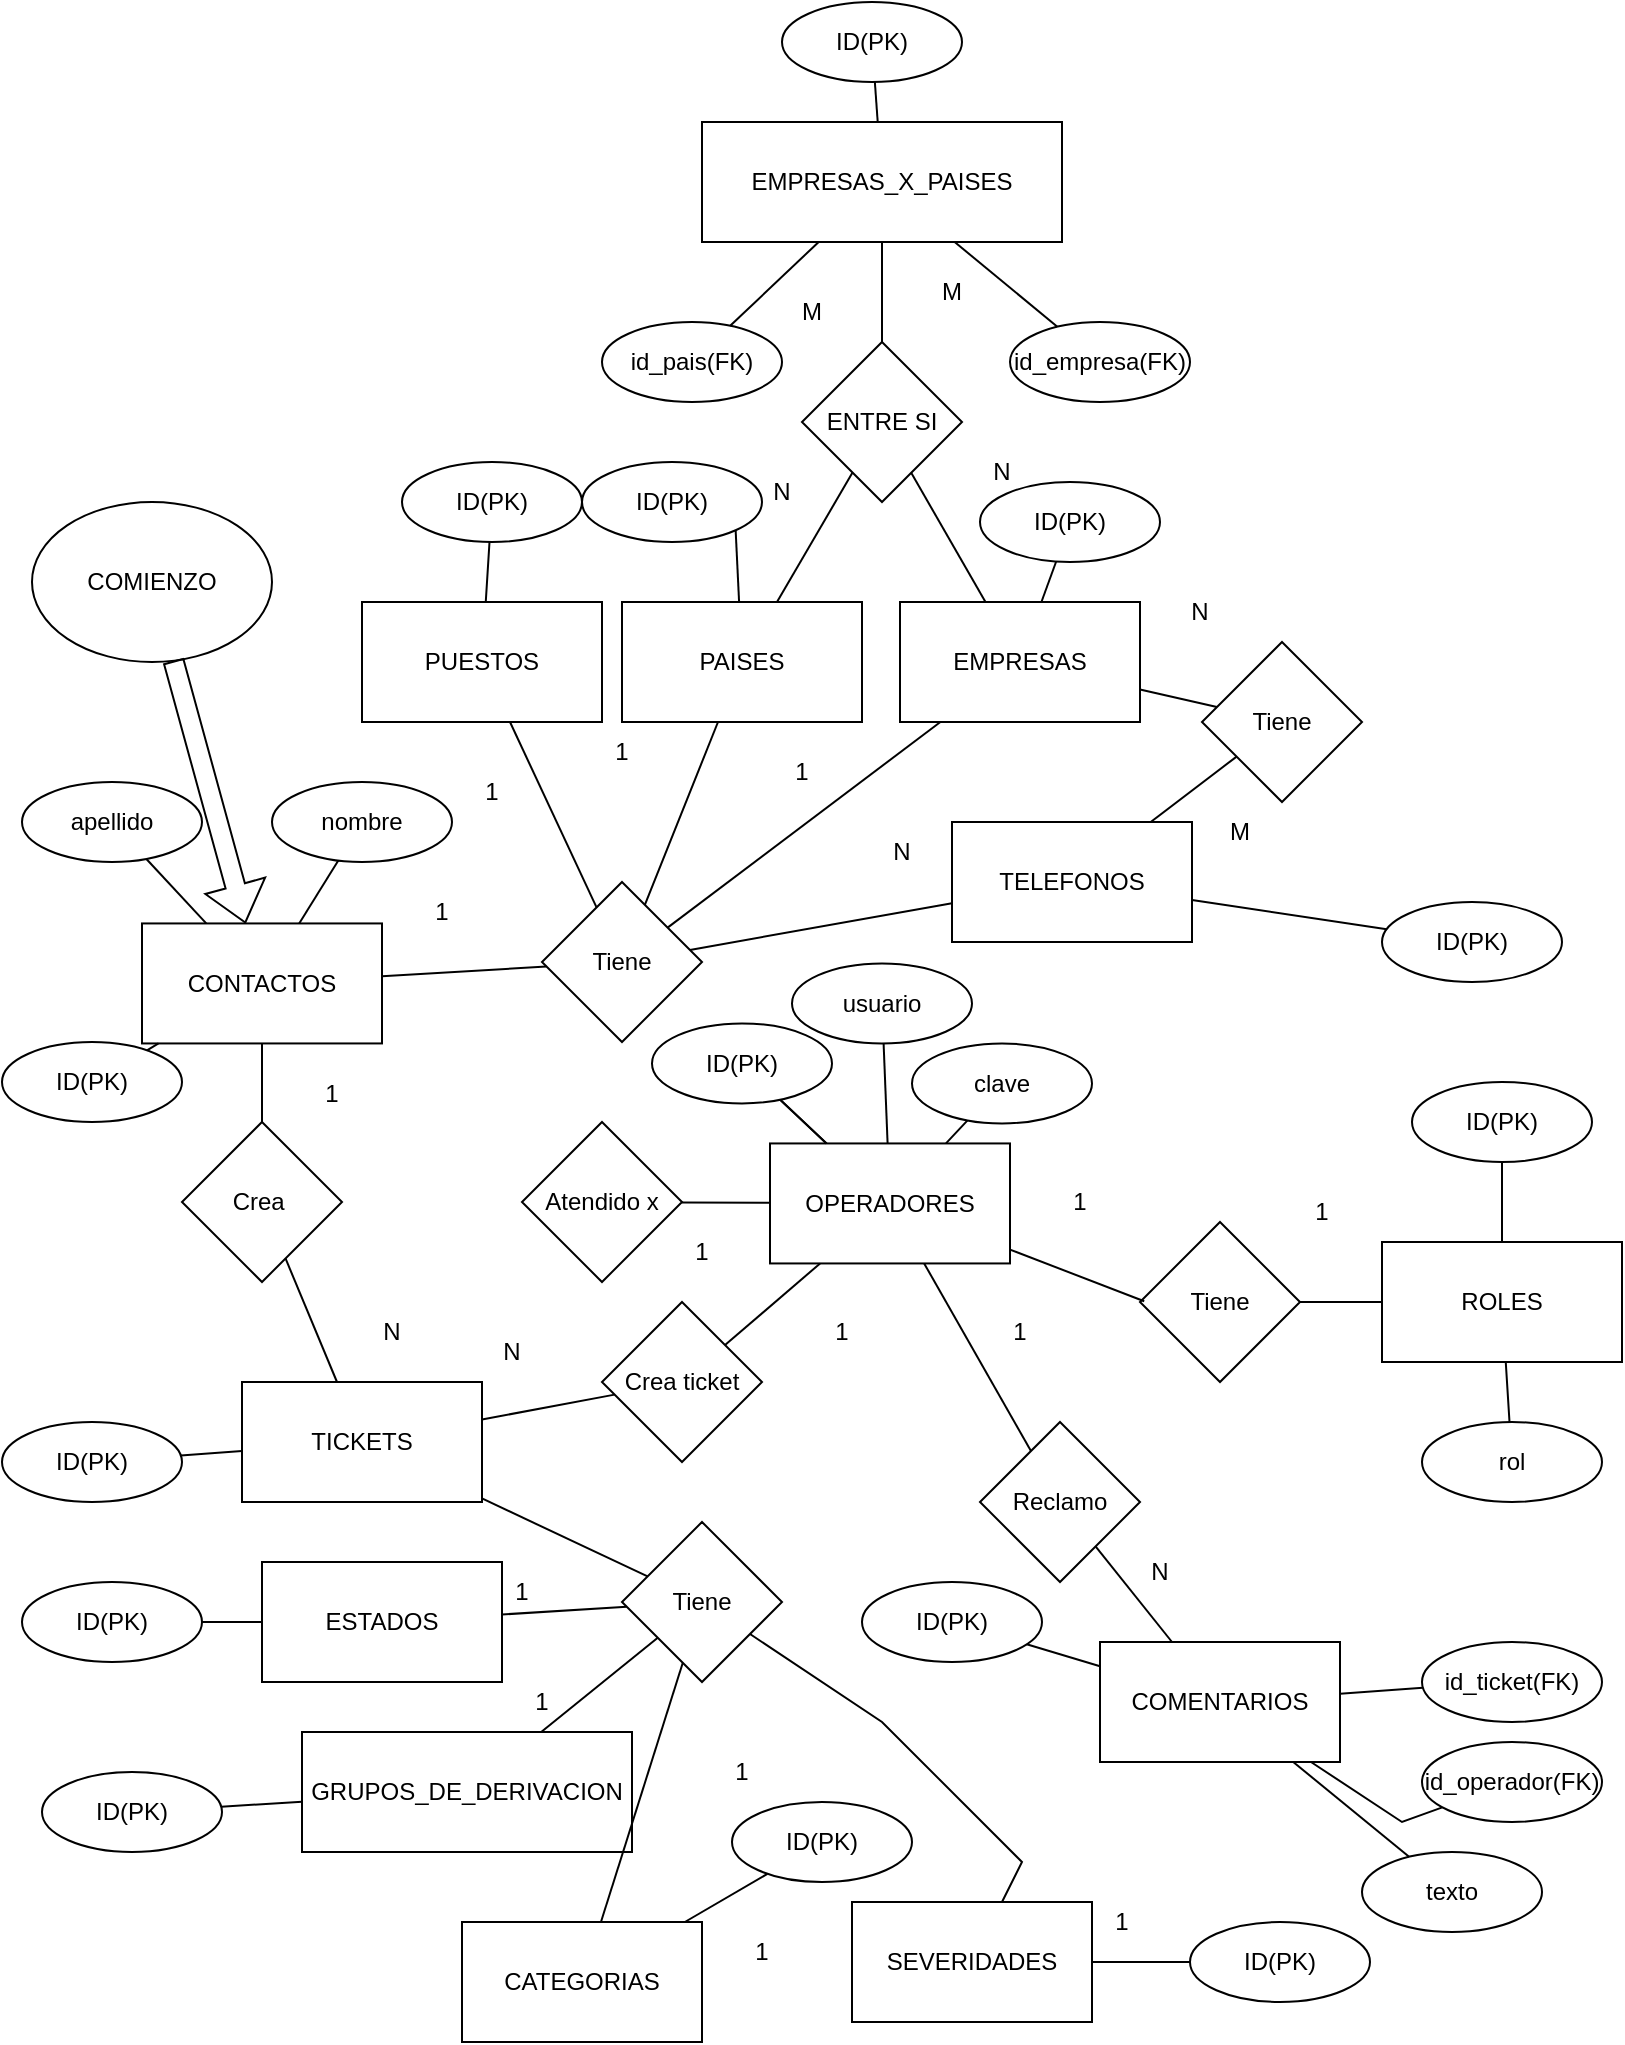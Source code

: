<mxfile version="21.5.0" type="device">
  <diagram id="R2lEEEUBdFMjLlhIrx00" name="Page-1">
    <mxGraphModel dx="1760" dy="2164" grid="0" gridSize="10" guides="1" tooltips="1" connect="1" arrows="1" fold="1" page="1" pageScale="1" pageWidth="850" pageHeight="1100" math="0" shadow="0" extFonts="Permanent Marker^https://fonts.googleapis.com/css?family=Permanent+Marker">
      <root>
        <mxCell id="0" />
        <mxCell id="1" parent="0" />
        <mxCell id="QAZlezyn9eUbqW7vPzdE-1" value="CONTACTOS" style="rounded=0;whiteSpace=wrap;html=1;" parent="1" vertex="1">
          <mxGeometry x="90" y="-619.28" width="120" height="60" as="geometry" />
        </mxCell>
        <mxCell id="QAZlezyn9eUbqW7vPzdE-2" value="ID(PK)" style="ellipse;whiteSpace=wrap;html=1;" parent="1" vertex="1">
          <mxGeometry x="20" y="-560" width="90" height="40" as="geometry" />
        </mxCell>
        <mxCell id="QAZlezyn9eUbqW7vPzdE-6" value="nombre" style="ellipse;whiteSpace=wrap;html=1;" parent="1" vertex="1">
          <mxGeometry x="155" y="-690" width="90" height="40" as="geometry" />
        </mxCell>
        <mxCell id="QAZlezyn9eUbqW7vPzdE-9" value="apellido" style="ellipse;whiteSpace=wrap;html=1;" parent="1" vertex="1">
          <mxGeometry x="30" y="-690" width="90" height="40" as="geometry" />
        </mxCell>
        <mxCell id="QAZlezyn9eUbqW7vPzdE-12" value="" style="endArrow=none;html=1;rounded=0;" parent="1" source="QAZlezyn9eUbqW7vPzdE-9" target="QAZlezyn9eUbqW7vPzdE-1" edge="1">
          <mxGeometry width="50" height="50" relative="1" as="geometry">
            <mxPoint x="370" y="-520" as="sourcePoint" />
            <mxPoint x="420" y="-570" as="targetPoint" />
          </mxGeometry>
        </mxCell>
        <mxCell id="QAZlezyn9eUbqW7vPzdE-13" value="" style="endArrow=none;html=1;rounded=0;" parent="1" source="QAZlezyn9eUbqW7vPzdE-6" target="QAZlezyn9eUbqW7vPzdE-1" edge="1">
          <mxGeometry width="50" height="50" relative="1" as="geometry">
            <mxPoint x="185" y="-640" as="sourcePoint" />
            <mxPoint x="175" y="-620" as="targetPoint" />
          </mxGeometry>
        </mxCell>
        <mxCell id="QAZlezyn9eUbqW7vPzdE-14" value="" style="endArrow=none;html=1;rounded=0;" parent="1" source="QAZlezyn9eUbqW7vPzdE-2" target="QAZlezyn9eUbqW7vPzdE-1" edge="1">
          <mxGeometry width="50" height="50" relative="1" as="geometry">
            <mxPoint x="195" y="-630" as="sourcePoint" />
            <mxPoint x="185" y="-610" as="targetPoint" />
          </mxGeometry>
        </mxCell>
        <mxCell id="QAZlezyn9eUbqW7vPzdE-19" value="Crea&amp;nbsp;" style="rhombus;whiteSpace=wrap;html=1;" parent="1" vertex="1">
          <mxGeometry x="110" y="-520" width="80" height="80" as="geometry" />
        </mxCell>
        <mxCell id="QAZlezyn9eUbqW7vPzdE-20" value="" style="endArrow=none;html=1;rounded=0;" parent="1" source="QAZlezyn9eUbqW7vPzdE-19" target="QAZlezyn9eUbqW7vPzdE-1" edge="1">
          <mxGeometry width="50" height="50" relative="1" as="geometry">
            <mxPoint x="370" y="-520" as="sourcePoint" />
            <mxPoint x="420" y="-570" as="targetPoint" />
          </mxGeometry>
        </mxCell>
        <mxCell id="QAZlezyn9eUbqW7vPzdE-36" value="Atendido x" style="rhombus;whiteSpace=wrap;html=1;" parent="1" vertex="1">
          <mxGeometry x="280" y="-520" width="80" height="80" as="geometry" />
        </mxCell>
        <mxCell id="QAZlezyn9eUbqW7vPzdE-37" value="OPERADORES" style="rounded=0;whiteSpace=wrap;html=1;" parent="1" vertex="1">
          <mxGeometry x="404" y="-509.28" width="120" height="60" as="geometry" />
        </mxCell>
        <mxCell id="QAZlezyn9eUbqW7vPzdE-39" value="" style="endArrow=none;html=1;rounded=0;" parent="1" source="QAZlezyn9eUbqW7vPzdE-37" target="QAZlezyn9eUbqW7vPzdE-36" edge="1">
          <mxGeometry width="50" height="50" relative="1" as="geometry">
            <mxPoint x="535" y="-539.28" as="sourcePoint" />
            <mxPoint x="355.723" y="-580.003" as="targetPoint" />
          </mxGeometry>
        </mxCell>
        <mxCell id="QAZlezyn9eUbqW7vPzdE-40" value="ID(PK)" style="ellipse;whiteSpace=wrap;html=1;" parent="1" vertex="1">
          <mxGeometry x="345" y="-569.28" width="90" height="40" as="geometry" />
        </mxCell>
        <mxCell id="QAZlezyn9eUbqW7vPzdE-41" value="usuario" style="ellipse;whiteSpace=wrap;html=1;" parent="1" vertex="1">
          <mxGeometry x="415" y="-599.28" width="90" height="40" as="geometry" />
        </mxCell>
        <mxCell id="QAZlezyn9eUbqW7vPzdE-42" value="clave" style="ellipse;whiteSpace=wrap;html=1;" parent="1" vertex="1">
          <mxGeometry x="475" y="-559.28" width="90" height="40" as="geometry" />
        </mxCell>
        <mxCell id="QAZlezyn9eUbqW7vPzdE-44" value="" style="endArrow=none;html=1;rounded=0;" parent="1" source="QAZlezyn9eUbqW7vPzdE-37" target="QAZlezyn9eUbqW7vPzdE-41" edge="1">
          <mxGeometry width="50" height="50" relative="1" as="geometry">
            <mxPoint x="365" y="-529.28" as="sourcePoint" />
            <mxPoint x="459.857" y="-559.284" as="targetPoint" />
          </mxGeometry>
        </mxCell>
        <mxCell id="QAZlezyn9eUbqW7vPzdE-46" value="" style="endArrow=none;html=1;rounded=0;" parent="1" source="QAZlezyn9eUbqW7vPzdE-37" target="QAZlezyn9eUbqW7vPzdE-40" edge="1">
          <mxGeometry width="50" height="50" relative="1" as="geometry">
            <mxPoint x="365" y="-529.28" as="sourcePoint" />
            <mxPoint x="415" y="-579.28" as="targetPoint" />
          </mxGeometry>
        </mxCell>
        <mxCell id="QAZlezyn9eUbqW7vPzdE-47" value="" style="endArrow=none;html=1;rounded=0;" parent="1" source="QAZlezyn9eUbqW7vPzdE-37" target="QAZlezyn9eUbqW7vPzdE-42" edge="1">
          <mxGeometry width="50" height="50" relative="1" as="geometry">
            <mxPoint x="365" y="-529.28" as="sourcePoint" />
            <mxPoint x="415" y="-579.28" as="targetPoint" />
          </mxGeometry>
        </mxCell>
        <mxCell id="QAZlezyn9eUbqW7vPzdE-49" value="Crea ticket" style="rhombus;whiteSpace=wrap;html=1;" parent="1" vertex="1">
          <mxGeometry x="320" y="-430" width="80" height="80" as="geometry" />
        </mxCell>
        <mxCell id="QAZlezyn9eUbqW7vPzdE-50" value="Reclamo" style="rhombus;whiteSpace=wrap;html=1;" parent="1" vertex="1">
          <mxGeometry x="509" y="-370" width="80" height="80" as="geometry" />
        </mxCell>
        <mxCell id="QAZlezyn9eUbqW7vPzdE-51" value="" style="endArrow=none;html=1;rounded=0;" parent="1" source="QAZlezyn9eUbqW7vPzdE-49" target="QAZlezyn9eUbqW7vPzdE-37" edge="1">
          <mxGeometry width="50" height="50" relative="1" as="geometry">
            <mxPoint x="350" y="-310" as="sourcePoint" />
            <mxPoint x="400" y="-360" as="targetPoint" />
          </mxGeometry>
        </mxCell>
        <mxCell id="QAZlezyn9eUbqW7vPzdE-52" value="" style="endArrow=none;html=1;rounded=0;" parent="1" source="QAZlezyn9eUbqW7vPzdE-37" target="QAZlezyn9eUbqW7vPzdE-50" edge="1">
          <mxGeometry width="50" height="50" relative="1" as="geometry">
            <mxPoint x="350" y="-310" as="sourcePoint" />
            <mxPoint x="620" y="-230" as="targetPoint" />
          </mxGeometry>
        </mxCell>
        <mxCell id="QAZlezyn9eUbqW7vPzdE-53" value="TICKETS" style="rounded=0;whiteSpace=wrap;html=1;" parent="1" vertex="1">
          <mxGeometry x="140" y="-390" width="120" height="60" as="geometry" />
        </mxCell>
        <mxCell id="QAZlezyn9eUbqW7vPzdE-54" value="" style="endArrow=none;html=1;rounded=0;" parent="1" source="QAZlezyn9eUbqW7vPzdE-49" target="QAZlezyn9eUbqW7vPzdE-53" edge="1">
          <mxGeometry width="50" height="50" relative="1" as="geometry">
            <mxPoint x="350" y="-210" as="sourcePoint" />
            <mxPoint x="400" y="-260" as="targetPoint" />
          </mxGeometry>
        </mxCell>
        <mxCell id="QAZlezyn9eUbqW7vPzdE-57" value="ID(PK)" style="ellipse;whiteSpace=wrap;html=1;" parent="1" vertex="1">
          <mxGeometry x="20" y="-370" width="90" height="40" as="geometry" />
        </mxCell>
        <mxCell id="QAZlezyn9eUbqW7vPzdE-63" value="" style="endArrow=none;html=1;rounded=0;" parent="1" source="QAZlezyn9eUbqW7vPzdE-57" target="QAZlezyn9eUbqW7vPzdE-53" edge="1">
          <mxGeometry width="50" height="50" relative="1" as="geometry">
            <mxPoint x="350" y="-110" as="sourcePoint" />
            <mxPoint x="400" y="-160" as="targetPoint" />
          </mxGeometry>
        </mxCell>
        <mxCell id="QAZlezyn9eUbqW7vPzdE-68" value="COMENTARIOS" style="rounded=0;whiteSpace=wrap;html=1;" parent="1" vertex="1">
          <mxGeometry x="569" y="-260" width="120" height="60" as="geometry" />
        </mxCell>
        <mxCell id="QAZlezyn9eUbqW7vPzdE-69" value="id_operador(FK)" style="ellipse;whiteSpace=wrap;html=1;" parent="1" vertex="1">
          <mxGeometry x="730" y="-210" width="90" height="40" as="geometry" />
        </mxCell>
        <mxCell id="QAZlezyn9eUbqW7vPzdE-70" value="ID(PK)" style="ellipse;whiteSpace=wrap;html=1;" parent="1" vertex="1">
          <mxGeometry x="450" y="-290" width="90" height="40" as="geometry" />
        </mxCell>
        <mxCell id="QAZlezyn9eUbqW7vPzdE-72" value="id_ticket(FK)" style="ellipse;whiteSpace=wrap;html=1;" parent="1" vertex="1">
          <mxGeometry x="730" y="-260" width="90" height="40" as="geometry" />
        </mxCell>
        <mxCell id="QAZlezyn9eUbqW7vPzdE-74" value="" style="endArrow=none;html=1;rounded=0;" parent="1" source="QAZlezyn9eUbqW7vPzdE-68" target="QAZlezyn9eUbqW7vPzdE-50" edge="1">
          <mxGeometry width="50" height="50" relative="1" as="geometry">
            <mxPoint x="350" y="-110" as="sourcePoint" />
            <mxPoint x="400" y="-160" as="targetPoint" />
          </mxGeometry>
        </mxCell>
        <mxCell id="QAZlezyn9eUbqW7vPzdE-75" value="" style="endArrow=none;html=1;rounded=0;" parent="1" source="QAZlezyn9eUbqW7vPzdE-68" target="QAZlezyn9eUbqW7vPzdE-70" edge="1">
          <mxGeometry width="50" height="50" relative="1" as="geometry">
            <mxPoint x="361" y="-210" as="sourcePoint" />
            <mxPoint x="401" y="-270" as="targetPoint" />
          </mxGeometry>
        </mxCell>
        <mxCell id="QAZlezyn9eUbqW7vPzdE-78" value="" style="endArrow=none;html=1;rounded=0;" parent="1" source="QAZlezyn9eUbqW7vPzdE-68" target="QAZlezyn9eUbqW7vPzdE-69" edge="1">
          <mxGeometry width="50" height="50" relative="1" as="geometry">
            <mxPoint x="726.67" y="-164.163" as="sourcePoint" />
            <mxPoint x="507.67" y="-270" as="targetPoint" />
            <Array as="points">
              <mxPoint x="720" y="-170" />
            </Array>
          </mxGeometry>
        </mxCell>
        <mxCell id="QAZlezyn9eUbqW7vPzdE-79" value="PAISES" style="rounded=0;whiteSpace=wrap;html=1;" parent="1" vertex="1">
          <mxGeometry x="330" y="-780" width="120" height="60" as="geometry" />
        </mxCell>
        <mxCell id="QAZlezyn9eUbqW7vPzdE-80" value="EMPRESAS" style="rounded=0;whiteSpace=wrap;html=1;" parent="1" vertex="1">
          <mxGeometry x="469" y="-780" width="120" height="60" as="geometry" />
        </mxCell>
        <mxCell id="QAZlezyn9eUbqW7vPzdE-81" value="ROLES" style="rounded=0;whiteSpace=wrap;html=1;" parent="1" vertex="1">
          <mxGeometry x="710" y="-460" width="120" height="60" as="geometry" />
        </mxCell>
        <mxCell id="QAZlezyn9eUbqW7vPzdE-86" value="" style="endArrow=none;html=1;rounded=0;" parent="1" source="QAZlezyn9eUbqW7vPzdE-88" target="QAZlezyn9eUbqW7vPzdE-80" edge="1">
          <mxGeometry width="50" height="50" relative="1" as="geometry">
            <mxPoint x="320" y="-360" as="sourcePoint" />
            <mxPoint x="370" y="-410" as="targetPoint" />
          </mxGeometry>
        </mxCell>
        <mxCell id="QAZlezyn9eUbqW7vPzdE-87" value="ID(PK)" style="ellipse;whiteSpace=wrap;html=1;" parent="1" vertex="1">
          <mxGeometry x="310" y="-850" width="90" height="40" as="geometry" />
        </mxCell>
        <mxCell id="QAZlezyn9eUbqW7vPzdE-88" value="ID(PK)" style="ellipse;whiteSpace=wrap;html=1;" parent="1" vertex="1">
          <mxGeometry x="509" y="-840" width="90" height="40" as="geometry" />
        </mxCell>
        <mxCell id="QAZlezyn9eUbqW7vPzdE-89" value="ID(PK)" style="ellipse;whiteSpace=wrap;html=1;" parent="1" vertex="1">
          <mxGeometry x="725" y="-540" width="90" height="40" as="geometry" />
        </mxCell>
        <mxCell id="QAZlezyn9eUbqW7vPzdE-90" value="" style="endArrow=none;html=1;rounded=0;" parent="1" source="QAZlezyn9eUbqW7vPzdE-81" target="QAZlezyn9eUbqW7vPzdE-89" edge="1">
          <mxGeometry width="50" height="50" relative="1" as="geometry">
            <mxPoint x="350" y="-360" as="sourcePoint" />
            <mxPoint x="400" y="-410" as="targetPoint" />
          </mxGeometry>
        </mxCell>
        <mxCell id="QAZlezyn9eUbqW7vPzdE-94" value="" style="endArrow=none;html=1;rounded=0;entryX=1;entryY=1;entryDx=0;entryDy=0;" parent="1" source="QAZlezyn9eUbqW7vPzdE-79" target="QAZlezyn9eUbqW7vPzdE-87" edge="1">
          <mxGeometry width="50" height="50" relative="1" as="geometry">
            <mxPoint x="320" y="-360" as="sourcePoint" />
            <mxPoint x="370" y="-410" as="targetPoint" />
          </mxGeometry>
        </mxCell>
        <mxCell id="QAZlezyn9eUbqW7vPzdE-100" value="ESTADOS" style="rounded=0;whiteSpace=wrap;html=1;" parent="1" vertex="1">
          <mxGeometry x="150" y="-300" width="120" height="60" as="geometry" />
        </mxCell>
        <mxCell id="QAZlezyn9eUbqW7vPzdE-102" value="GRUPOS_DE_DERIVACION" style="rounded=0;whiteSpace=wrap;html=1;" parent="1" vertex="1">
          <mxGeometry x="170" y="-215" width="165" height="60" as="geometry" />
        </mxCell>
        <mxCell id="QAZlezyn9eUbqW7vPzdE-104" value="CATEGORIAS" style="rounded=0;whiteSpace=wrap;html=1;" parent="1" vertex="1">
          <mxGeometry x="250" y="-120" width="120" height="60" as="geometry" />
        </mxCell>
        <mxCell id="QAZlezyn9eUbqW7vPzdE-105" value="SEVERIDADES" style="rounded=0;whiteSpace=wrap;html=1;" parent="1" vertex="1">
          <mxGeometry x="445" y="-130" width="120" height="60" as="geometry" />
        </mxCell>
        <mxCell id="QAZlezyn9eUbqW7vPzdE-107" value="ID(PK)" style="ellipse;whiteSpace=wrap;html=1;" parent="1" vertex="1">
          <mxGeometry x="614" y="-120" width="90" height="40" as="geometry" />
        </mxCell>
        <mxCell id="QAZlezyn9eUbqW7vPzdE-108" value="ID(PK)" style="ellipse;whiteSpace=wrap;html=1;" parent="1" vertex="1">
          <mxGeometry x="385" y="-180" width="90" height="40" as="geometry" />
        </mxCell>
        <mxCell id="QAZlezyn9eUbqW7vPzdE-110" value="ID(PK)" style="ellipse;whiteSpace=wrap;html=1;" parent="1" vertex="1">
          <mxGeometry x="30" y="-290" width="90" height="40" as="geometry" />
        </mxCell>
        <mxCell id="QAZlezyn9eUbqW7vPzdE-112" value="" style="endArrow=none;html=1;rounded=0;" parent="1" source="QAZlezyn9eUbqW7vPzdE-110" target="QAZlezyn9eUbqW7vPzdE-100" edge="1">
          <mxGeometry width="50" height="50" relative="1" as="geometry">
            <mxPoint x="610" y="-240" as="sourcePoint" />
            <mxPoint x="660" y="-290" as="targetPoint" />
          </mxGeometry>
        </mxCell>
        <mxCell id="QAZlezyn9eUbqW7vPzdE-114" value="" style="endArrow=none;html=1;rounded=0;" parent="1" source="QAZlezyn9eUbqW7vPzdE-104" target="QAZlezyn9eUbqW7vPzdE-108" edge="1">
          <mxGeometry width="50" height="50" relative="1" as="geometry">
            <mxPoint x="580" y="-200" as="sourcePoint" />
            <mxPoint x="630" y="-250" as="targetPoint" />
          </mxGeometry>
        </mxCell>
        <mxCell id="QAZlezyn9eUbqW7vPzdE-115" value="" style="endArrow=none;html=1;rounded=0;" parent="1" source="QAZlezyn9eUbqW7vPzdE-105" target="QAZlezyn9eUbqW7vPzdE-107" edge="1">
          <mxGeometry width="50" height="50" relative="1" as="geometry">
            <mxPoint x="580" y="-200" as="sourcePoint" />
            <mxPoint x="630" y="-250" as="targetPoint" />
          </mxGeometry>
        </mxCell>
        <mxCell id="QAZlezyn9eUbqW7vPzdE-116" value="ENTRE SI" style="rhombus;whiteSpace=wrap;html=1;" parent="1" vertex="1">
          <mxGeometry x="420" y="-910" width="80" height="80" as="geometry" />
        </mxCell>
        <mxCell id="QAZlezyn9eUbqW7vPzdE-117" value="" style="endArrow=none;html=1;rounded=0;" parent="1" source="QAZlezyn9eUbqW7vPzdE-116" target="QAZlezyn9eUbqW7vPzdE-80" edge="1">
          <mxGeometry width="50" height="50" relative="1" as="geometry">
            <mxPoint x="320" y="-360" as="sourcePoint" />
            <mxPoint x="370" y="-410" as="targetPoint" />
          </mxGeometry>
        </mxCell>
        <mxCell id="QAZlezyn9eUbqW7vPzdE-118" value="" style="endArrow=none;html=1;rounded=0;" parent="1" source="QAZlezyn9eUbqW7vPzdE-116" target="QAZlezyn9eUbqW7vPzdE-79" edge="1">
          <mxGeometry width="50" height="50" relative="1" as="geometry">
            <mxPoint x="320" y="-360" as="sourcePoint" />
            <mxPoint x="370" y="-410" as="targetPoint" />
          </mxGeometry>
        </mxCell>
        <mxCell id="QAZlezyn9eUbqW7vPzdE-119" value="EMPRESAS_X_PAISES" style="rounded=0;whiteSpace=wrap;html=1;" parent="1" vertex="1">
          <mxGeometry x="370" y="-1020" width="180" height="60" as="geometry" />
        </mxCell>
        <mxCell id="QAZlezyn9eUbqW7vPzdE-120" value="ID(PK)" style="ellipse;whiteSpace=wrap;html=1;" parent="1" vertex="1">
          <mxGeometry x="410" y="-1080" width="90" height="40" as="geometry" />
        </mxCell>
        <mxCell id="QAZlezyn9eUbqW7vPzdE-121" value="" style="endArrow=none;html=1;rounded=0;" parent="1" source="QAZlezyn9eUbqW7vPzdE-119" target="QAZlezyn9eUbqW7vPzdE-120" edge="1">
          <mxGeometry width="50" height="50" relative="1" as="geometry">
            <mxPoint x="500" y="-810" as="sourcePoint" />
            <mxPoint x="550" y="-860" as="targetPoint" />
          </mxGeometry>
        </mxCell>
        <mxCell id="QAZlezyn9eUbqW7vPzdE-122" value="id_empresa(FK)" style="ellipse;whiteSpace=wrap;html=1;" parent="1" vertex="1">
          <mxGeometry x="524" y="-920" width="90" height="40" as="geometry" />
        </mxCell>
        <mxCell id="QAZlezyn9eUbqW7vPzdE-123" value="id_pais(FK)" style="ellipse;whiteSpace=wrap;html=1;" parent="1" vertex="1">
          <mxGeometry x="320" y="-920" width="90" height="40" as="geometry" />
        </mxCell>
        <mxCell id="QAZlezyn9eUbqW7vPzdE-124" value="" style="endArrow=none;html=1;rounded=0;" parent="1" source="QAZlezyn9eUbqW7vPzdE-119" target="QAZlezyn9eUbqW7vPzdE-123" edge="1">
          <mxGeometry width="50" height="50" relative="1" as="geometry">
            <mxPoint x="500" y="-660" as="sourcePoint" />
            <mxPoint x="550" y="-710" as="targetPoint" />
          </mxGeometry>
        </mxCell>
        <mxCell id="QAZlezyn9eUbqW7vPzdE-125" value="" style="endArrow=none;html=1;rounded=0;" parent="1" source="QAZlezyn9eUbqW7vPzdE-119" target="QAZlezyn9eUbqW7vPzdE-122" edge="1">
          <mxGeometry width="50" height="50" relative="1" as="geometry">
            <mxPoint x="500" y="-660" as="sourcePoint" />
            <mxPoint x="550" y="-710" as="targetPoint" />
          </mxGeometry>
        </mxCell>
        <mxCell id="QAZlezyn9eUbqW7vPzdE-126" value="" style="endArrow=none;html=1;rounded=0;" parent="1" source="QAZlezyn9eUbqW7vPzdE-116" target="QAZlezyn9eUbqW7vPzdE-119" edge="1">
          <mxGeometry width="50" height="50" relative="1" as="geometry">
            <mxPoint x="320" y="-360" as="sourcePoint" />
            <mxPoint x="370" y="-410" as="targetPoint" />
          </mxGeometry>
        </mxCell>
        <mxCell id="QAZlezyn9eUbqW7vPzdE-127" value="Tiene" style="rhombus;whiteSpace=wrap;html=1;" parent="1" vertex="1">
          <mxGeometry x="589" y="-470" width="80" height="80" as="geometry" />
        </mxCell>
        <mxCell id="QAZlezyn9eUbqW7vPzdE-128" value="" style="endArrow=none;html=1;rounded=0;" parent="1" source="QAZlezyn9eUbqW7vPzdE-40" target="QAZlezyn9eUbqW7vPzdE-37" edge="1">
          <mxGeometry width="50" height="50" relative="1" as="geometry">
            <mxPoint x="355.723" y="-580.003" as="sourcePoint" />
            <mxPoint x="415" y="-529.28" as="targetPoint" />
          </mxGeometry>
        </mxCell>
        <mxCell id="QAZlezyn9eUbqW7vPzdE-130" value="" style="endArrow=none;html=1;rounded=0;" parent="1" target="QAZlezyn9eUbqW7vPzdE-37" edge="1">
          <mxGeometry width="50" height="50" relative="1" as="geometry">
            <mxPoint x="591.111" y="-430.391" as="sourcePoint" />
            <mxPoint x="415" y="-529.28" as="targetPoint" />
          </mxGeometry>
        </mxCell>
        <mxCell id="QAZlezyn9eUbqW7vPzdE-131" value="" style="endArrow=none;html=1;rounded=0;" parent="1" source="QAZlezyn9eUbqW7vPzdE-127" target="QAZlezyn9eUbqW7vPzdE-81" edge="1">
          <mxGeometry width="50" height="50" relative="1" as="geometry">
            <mxPoint x="350" y="-360" as="sourcePoint" />
            <mxPoint x="400" y="-410" as="targetPoint" />
          </mxGeometry>
        </mxCell>
        <mxCell id="QAZlezyn9eUbqW7vPzdE-132" value="Tiene" style="rhombus;whiteSpace=wrap;html=1;" parent="1" vertex="1">
          <mxGeometry x="330" y="-320" width="80" height="80" as="geometry" />
        </mxCell>
        <mxCell id="QAZlezyn9eUbqW7vPzdE-133" value="" style="endArrow=none;html=1;rounded=0;" parent="1" source="QAZlezyn9eUbqW7vPzdE-132" target="QAZlezyn9eUbqW7vPzdE-53" edge="1">
          <mxGeometry width="50" height="50" relative="1" as="geometry">
            <mxPoint x="340" y="-220" as="sourcePoint" />
            <mxPoint x="390" y="-270" as="targetPoint" />
          </mxGeometry>
        </mxCell>
        <mxCell id="QAZlezyn9eUbqW7vPzdE-134" value="" style="endArrow=none;html=1;rounded=0;" parent="1" source="QAZlezyn9eUbqW7vPzdE-132" target="QAZlezyn9eUbqW7vPzdE-100" edge="1">
          <mxGeometry width="50" height="50" relative="1" as="geometry">
            <mxPoint x="340" y="-220" as="sourcePoint" />
            <mxPoint x="390" y="-270" as="targetPoint" />
          </mxGeometry>
        </mxCell>
        <mxCell id="QAZlezyn9eUbqW7vPzdE-136" value="" style="endArrow=none;html=1;rounded=0;" parent="1" source="QAZlezyn9eUbqW7vPzdE-132" target="QAZlezyn9eUbqW7vPzdE-102" edge="1">
          <mxGeometry width="50" height="50" relative="1" as="geometry">
            <mxPoint x="340" y="-220" as="sourcePoint" />
            <mxPoint x="390" y="-270" as="targetPoint" />
          </mxGeometry>
        </mxCell>
        <mxCell id="QAZlezyn9eUbqW7vPzdE-137" value="" style="endArrow=none;html=1;rounded=0;" parent="1" source="QAZlezyn9eUbqW7vPzdE-132" target="QAZlezyn9eUbqW7vPzdE-104" edge="1">
          <mxGeometry width="50" height="50" relative="1" as="geometry">
            <mxPoint x="190" as="sourcePoint" />
            <mxPoint x="390" y="-270" as="targetPoint" />
          </mxGeometry>
        </mxCell>
        <mxCell id="QAZlezyn9eUbqW7vPzdE-138" value="" style="endArrow=none;html=1;rounded=0;" parent="1" source="QAZlezyn9eUbqW7vPzdE-132" target="QAZlezyn9eUbqW7vPzdE-105" edge="1">
          <mxGeometry width="50" height="50" relative="1" as="geometry">
            <mxPoint x="340" y="-220" as="sourcePoint" />
            <mxPoint x="390" y="-270" as="targetPoint" />
            <Array as="points">
              <mxPoint x="460" y="-220" />
              <mxPoint x="530" y="-150" />
            </Array>
          </mxGeometry>
        </mxCell>
        <mxCell id="QAZlezyn9eUbqW7vPzdE-140" value="Tiene" style="rhombus;whiteSpace=wrap;html=1;" parent="1" vertex="1">
          <mxGeometry x="290" y="-640" width="80" height="80" as="geometry" />
        </mxCell>
        <mxCell id="QAZlezyn9eUbqW7vPzdE-141" value="" style="endArrow=none;html=1;rounded=0;" parent="1" source="QAZlezyn9eUbqW7vPzdE-1" target="QAZlezyn9eUbqW7vPzdE-140" edge="1">
          <mxGeometry width="50" height="50" relative="1" as="geometry">
            <mxPoint x="340" y="-500" as="sourcePoint" />
            <mxPoint x="390" y="-550" as="targetPoint" />
          </mxGeometry>
        </mxCell>
        <mxCell id="QAZlezyn9eUbqW7vPzdE-142" value="" style="endArrow=none;html=1;rounded=0;" parent="1" source="QAZlezyn9eUbqW7vPzdE-79" target="QAZlezyn9eUbqW7vPzdE-140" edge="1">
          <mxGeometry width="50" height="50" relative="1" as="geometry">
            <mxPoint x="340" y="-500" as="sourcePoint" />
            <mxPoint x="390" y="-550" as="targetPoint" />
          </mxGeometry>
        </mxCell>
        <mxCell id="QAZlezyn9eUbqW7vPzdE-143" value="PUESTOS" style="rounded=0;whiteSpace=wrap;html=1;" parent="1" vertex="1">
          <mxGeometry x="200" y="-780" width="120" height="60" as="geometry" />
        </mxCell>
        <mxCell id="QAZlezyn9eUbqW7vPzdE-144" value="ID(PK)" style="ellipse;whiteSpace=wrap;html=1;" parent="1" vertex="1">
          <mxGeometry x="220" y="-850" width="90" height="40" as="geometry" />
        </mxCell>
        <mxCell id="QAZlezyn9eUbqW7vPzdE-145" value="" style="endArrow=none;html=1;rounded=0;" parent="1" source="QAZlezyn9eUbqW7vPzdE-143" target="QAZlezyn9eUbqW7vPzdE-144" edge="1">
          <mxGeometry width="50" height="50" relative="1" as="geometry">
            <mxPoint x="-180" y="-750" as="sourcePoint" />
            <mxPoint x="-130" y="-800" as="targetPoint" />
          </mxGeometry>
        </mxCell>
        <mxCell id="QAZlezyn9eUbqW7vPzdE-146" value="" style="endArrow=none;html=1;rounded=0;" parent="1" source="QAZlezyn9eUbqW7vPzdE-140" target="QAZlezyn9eUbqW7vPzdE-143" edge="1">
          <mxGeometry width="50" height="50" relative="1" as="geometry">
            <mxPoint x="340" y="-650" as="sourcePoint" />
            <mxPoint x="390" y="-700" as="targetPoint" />
          </mxGeometry>
        </mxCell>
        <mxCell id="QAZlezyn9eUbqW7vPzdE-148" value="" style="endArrow=none;html=1;rounded=0;" parent="1" source="QAZlezyn9eUbqW7vPzdE-140" target="QAZlezyn9eUbqW7vPzdE-80" edge="1">
          <mxGeometry width="50" height="50" relative="1" as="geometry">
            <mxPoint x="340" y="-650" as="sourcePoint" />
            <mxPoint x="390" y="-700" as="targetPoint" />
          </mxGeometry>
        </mxCell>
        <mxCell id="QAZlezyn9eUbqW7vPzdE-149" value="rol" style="ellipse;whiteSpace=wrap;html=1;" parent="1" vertex="1">
          <mxGeometry x="730" y="-370" width="90" height="40" as="geometry" />
        </mxCell>
        <mxCell id="QAZlezyn9eUbqW7vPzdE-150" value="" style="endArrow=none;html=1;rounded=0;" parent="1" source="QAZlezyn9eUbqW7vPzdE-81" target="QAZlezyn9eUbqW7vPzdE-149" edge="1">
          <mxGeometry width="50" height="50" relative="1" as="geometry">
            <mxPoint x="340" y="-500" as="sourcePoint" />
            <mxPoint x="390" y="-550" as="targetPoint" />
          </mxGeometry>
        </mxCell>
        <mxCell id="QAZlezyn9eUbqW7vPzdE-151" value="texto" style="ellipse;whiteSpace=wrap;html=1;" parent="1" vertex="1">
          <mxGeometry x="700" y="-155" width="90" height="40" as="geometry" />
        </mxCell>
        <mxCell id="QAZlezyn9eUbqW7vPzdE-152" value="" style="endArrow=none;html=1;rounded=0;" parent="1" source="QAZlezyn9eUbqW7vPzdE-68" target="QAZlezyn9eUbqW7vPzdE-151" edge="1">
          <mxGeometry width="50" height="50" relative="1" as="geometry">
            <mxPoint x="700.003" y="-160" as="sourcePoint" />
            <mxPoint x="496.67" y="-270" as="targetPoint" />
          </mxGeometry>
        </mxCell>
        <mxCell id="QAZlezyn9eUbqW7vPzdE-158" value="TELEFONOS" style="rounded=0;whiteSpace=wrap;html=1;" parent="1" vertex="1">
          <mxGeometry x="495" y="-670" width="120" height="60" as="geometry" />
        </mxCell>
        <mxCell id="QAZlezyn9eUbqW7vPzdE-160" value="ID(PK)" style="ellipse;whiteSpace=wrap;html=1;" parent="1" vertex="1">
          <mxGeometry x="710" y="-630" width="90" height="40" as="geometry" />
        </mxCell>
        <mxCell id="QAZlezyn9eUbqW7vPzdE-161" value="" style="endArrow=none;html=1;rounded=0;" parent="1" source="QAZlezyn9eUbqW7vPzdE-158" target="QAZlezyn9eUbqW7vPzdE-160" edge="1">
          <mxGeometry width="50" height="50" relative="1" as="geometry">
            <mxPoint x="340" y="-500" as="sourcePoint" />
            <mxPoint x="390" y="-550" as="targetPoint" />
          </mxGeometry>
        </mxCell>
        <mxCell id="QAZlezyn9eUbqW7vPzdE-163" value="Tiene" style="rhombus;whiteSpace=wrap;html=1;" parent="1" vertex="1">
          <mxGeometry x="620" y="-760" width="80" height="80" as="geometry" />
        </mxCell>
        <mxCell id="QAZlezyn9eUbqW7vPzdE-164" value="" style="endArrow=none;html=1;rounded=0;" parent="1" source="QAZlezyn9eUbqW7vPzdE-163" target="QAZlezyn9eUbqW7vPzdE-80" edge="1">
          <mxGeometry width="50" height="50" relative="1" as="geometry">
            <mxPoint x="340" y="-500" as="sourcePoint" />
            <mxPoint x="390" y="-550" as="targetPoint" />
          </mxGeometry>
        </mxCell>
        <mxCell id="QAZlezyn9eUbqW7vPzdE-165" value="" style="endArrow=none;html=1;rounded=0;" parent="1" source="QAZlezyn9eUbqW7vPzdE-163" target="QAZlezyn9eUbqW7vPzdE-158" edge="1">
          <mxGeometry width="50" height="50" relative="1" as="geometry">
            <mxPoint x="340" y="-500" as="sourcePoint" />
            <mxPoint x="390" y="-550" as="targetPoint" />
          </mxGeometry>
        </mxCell>
        <mxCell id="QAZlezyn9eUbqW7vPzdE-166" value="" style="endArrow=none;html=1;rounded=0;" parent="1" source="QAZlezyn9eUbqW7vPzdE-158" target="QAZlezyn9eUbqW7vPzdE-140" edge="1">
          <mxGeometry width="50" height="50" relative="1" as="geometry">
            <mxPoint x="340" y="-500" as="sourcePoint" />
            <mxPoint x="390" y="-550" as="targetPoint" />
          </mxGeometry>
        </mxCell>
        <mxCell id="FPculh4PsB_Cau-Y6J-H-4" value="" style="endArrow=none;html=1;rounded=0;" parent="1" source="QAZlezyn9eUbqW7vPzdE-72" target="QAZlezyn9eUbqW7vPzdE-68" edge="1">
          <mxGeometry width="50" height="50" relative="1" as="geometry">
            <mxPoint x="260" y="-280" as="sourcePoint" />
            <mxPoint x="790" y="-180" as="targetPoint" />
          </mxGeometry>
        </mxCell>
        <mxCell id="FPculh4PsB_Cau-Y6J-H-5" value="" style="endArrow=none;html=1;rounded=0;" parent="1" source="QAZlezyn9eUbqW7vPzdE-102" target="QAZlezyn9eUbqW7vPzdE-25" edge="1">
          <mxGeometry width="50" height="50" relative="1" as="geometry">
            <mxPoint x="278" y="-90" as="sourcePoint" />
            <mxPoint x="130.0" y="-90" as="targetPoint" />
          </mxGeometry>
        </mxCell>
        <mxCell id="QAZlezyn9eUbqW7vPzdE-25" value="ID(PK)" style="ellipse;whiteSpace=wrap;html=1;" parent="1" vertex="1">
          <mxGeometry x="40" y="-195" width="90" height="40" as="geometry" />
        </mxCell>
        <mxCell id="FPculh4PsB_Cau-Y6J-H-9" value="COMIENZO&lt;br&gt;" style="ellipse;whiteSpace=wrap;html=1;" parent="1" vertex="1">
          <mxGeometry x="35" y="-830" width="120" height="80" as="geometry" />
        </mxCell>
        <mxCell id="FPculh4PsB_Cau-Y6J-H-11" value="" style="shape=flexArrow;endArrow=classic;html=1;rounded=0;" parent="1" source="FPculh4PsB_Cau-Y6J-H-9" target="QAZlezyn9eUbqW7vPzdE-1" edge="1">
          <mxGeometry width="50" height="50" relative="1" as="geometry">
            <mxPoint x="260" y="-850" as="sourcePoint" />
            <mxPoint x="310" y="-900" as="targetPoint" />
          </mxGeometry>
        </mxCell>
        <mxCell id="Bb1t2XgWrKkeBvMSJZ8R-1" value="1" style="text;html=1;strokeColor=none;fillColor=none;align=center;verticalAlign=middle;whiteSpace=wrap;rounded=0;" parent="1" vertex="1">
          <mxGeometry x="155" y="-549.28" width="60" height="30" as="geometry" />
        </mxCell>
        <mxCell id="Bb1t2XgWrKkeBvMSJZ8R-3" value="N" style="text;html=1;strokeColor=none;fillColor=none;align=center;verticalAlign=middle;whiteSpace=wrap;rounded=0;" parent="1" vertex="1">
          <mxGeometry x="245" y="-420" width="60" height="30" as="geometry" />
        </mxCell>
        <mxCell id="Bb1t2XgWrKkeBvMSJZ8R-6" value="1" style="text;html=1;strokeColor=none;fillColor=none;align=center;verticalAlign=middle;whiteSpace=wrap;rounded=0;" parent="1" vertex="1">
          <mxGeometry x="340" y="-470" width="60" height="30" as="geometry" />
        </mxCell>
        <mxCell id="Bb1t2XgWrKkeBvMSJZ8R-7" value="1" style="text;html=1;strokeColor=none;fillColor=none;align=center;verticalAlign=middle;whiteSpace=wrap;rounded=0;" parent="1" vertex="1">
          <mxGeometry x="410" y="-430" width="60" height="30" as="geometry" />
        </mxCell>
        <mxCell id="Bb1t2XgWrKkeBvMSJZ8R-9" value="1" style="text;html=1;strokeColor=none;fillColor=none;align=center;verticalAlign=middle;whiteSpace=wrap;rounded=0;" parent="1" vertex="1">
          <mxGeometry x="499" y="-430" width="60" height="30" as="geometry" />
        </mxCell>
        <mxCell id="Bb1t2XgWrKkeBvMSJZ8R-10" value="N" style="text;html=1;strokeColor=none;fillColor=none;align=center;verticalAlign=middle;whiteSpace=wrap;rounded=0;" parent="1" vertex="1">
          <mxGeometry x="569" y="-310" width="60" height="30" as="geometry" />
        </mxCell>
        <mxCell id="Bb1t2XgWrKkeBvMSJZ8R-11" value="1" style="text;html=1;strokeColor=none;fillColor=none;align=center;verticalAlign=middle;whiteSpace=wrap;rounded=0;" parent="1" vertex="1">
          <mxGeometry x="360" y="-210" width="60" height="30" as="geometry" />
        </mxCell>
        <mxCell id="Bb1t2XgWrKkeBvMSJZ8R-12" value="1" style="text;html=1;strokeColor=none;fillColor=none;align=center;verticalAlign=middle;whiteSpace=wrap;rounded=0;" parent="1" vertex="1">
          <mxGeometry x="260" y="-245" width="60" height="30" as="geometry" />
        </mxCell>
        <mxCell id="Bb1t2XgWrKkeBvMSJZ8R-13" value="1" style="text;html=1;strokeColor=none;fillColor=none;align=center;verticalAlign=middle;whiteSpace=wrap;rounded=0;" parent="1" vertex="1">
          <mxGeometry x="250" y="-300" width="60" height="30" as="geometry" />
        </mxCell>
        <mxCell id="Bb1t2XgWrKkeBvMSJZ8R-14" value="1" style="text;html=1;strokeColor=none;fillColor=none;align=center;verticalAlign=middle;whiteSpace=wrap;rounded=0;" parent="1" vertex="1">
          <mxGeometry x="370" y="-120" width="60" height="30" as="geometry" />
        </mxCell>
        <mxCell id="Bb1t2XgWrKkeBvMSJZ8R-15" value="1" style="text;html=1;strokeColor=none;fillColor=none;align=center;verticalAlign=middle;whiteSpace=wrap;rounded=0;" parent="1" vertex="1">
          <mxGeometry x="550" y="-135" width="60" height="30" as="geometry" />
        </mxCell>
        <mxCell id="Bb1t2XgWrKkeBvMSJZ8R-16" value="1" style="text;html=1;strokeColor=none;fillColor=none;align=center;verticalAlign=middle;whiteSpace=wrap;rounded=0;" parent="1" vertex="1">
          <mxGeometry x="529" y="-495" width="60" height="30" as="geometry" />
        </mxCell>
        <mxCell id="Bb1t2XgWrKkeBvMSJZ8R-17" value="1" style="text;html=1;strokeColor=none;fillColor=none;align=center;verticalAlign=middle;whiteSpace=wrap;rounded=0;" parent="1" vertex="1">
          <mxGeometry x="650" y="-490" width="60" height="30" as="geometry" />
        </mxCell>
        <mxCell id="Bb1t2XgWrKkeBvMSJZ8R-18" value="1" style="text;html=1;strokeColor=none;fillColor=none;align=center;verticalAlign=middle;whiteSpace=wrap;rounded=0;" parent="1" vertex="1">
          <mxGeometry x="210" y="-640" width="60" height="30" as="geometry" />
        </mxCell>
        <mxCell id="Bb1t2XgWrKkeBvMSJZ8R-19" value="1" style="text;html=1;strokeColor=none;fillColor=none;align=center;verticalAlign=middle;whiteSpace=wrap;rounded=0;" parent="1" vertex="1">
          <mxGeometry x="235" y="-700" width="60" height="30" as="geometry" />
        </mxCell>
        <mxCell id="Bb1t2XgWrKkeBvMSJZ8R-20" value="1" style="text;html=1;strokeColor=none;fillColor=none;align=center;verticalAlign=middle;whiteSpace=wrap;rounded=0;" parent="1" vertex="1">
          <mxGeometry x="300" y="-720" width="60" height="30" as="geometry" />
        </mxCell>
        <mxCell id="Bb1t2XgWrKkeBvMSJZ8R-21" value="1" style="text;html=1;strokeColor=none;fillColor=none;align=center;verticalAlign=middle;whiteSpace=wrap;rounded=0;" parent="1" vertex="1">
          <mxGeometry x="390" y="-710" width="60" height="30" as="geometry" />
        </mxCell>
        <mxCell id="Bb1t2XgWrKkeBvMSJZ8R-22" value="N" style="text;html=1;strokeColor=none;fillColor=none;align=center;verticalAlign=middle;whiteSpace=wrap;rounded=0;" parent="1" vertex="1">
          <mxGeometry x="440" y="-670" width="60" height="30" as="geometry" />
        </mxCell>
        <mxCell id="Bb1t2XgWrKkeBvMSJZ8R-23" value="N" style="text;html=1;strokeColor=none;fillColor=none;align=center;verticalAlign=middle;whiteSpace=wrap;rounded=0;" parent="1" vertex="1">
          <mxGeometry x="380" y="-850" width="60" height="30" as="geometry" />
        </mxCell>
        <mxCell id="Bb1t2XgWrKkeBvMSJZ8R-24" value="N" style="text;html=1;strokeColor=none;fillColor=none;align=center;verticalAlign=middle;whiteSpace=wrap;rounded=0;" parent="1" vertex="1">
          <mxGeometry x="490" y="-860" width="60" height="30" as="geometry" />
        </mxCell>
        <mxCell id="Bb1t2XgWrKkeBvMSJZ8R-25" value="M" style="text;html=1;strokeColor=none;fillColor=none;align=center;verticalAlign=middle;whiteSpace=wrap;rounded=0;" parent="1" vertex="1">
          <mxGeometry x="465" y="-950" width="60" height="30" as="geometry" />
        </mxCell>
        <mxCell id="Bb1t2XgWrKkeBvMSJZ8R-26" value="M" style="text;html=1;strokeColor=none;fillColor=none;align=center;verticalAlign=middle;whiteSpace=wrap;rounded=0;" parent="1" vertex="1">
          <mxGeometry x="395" y="-940" width="60" height="30" as="geometry" />
        </mxCell>
        <mxCell id="Bb1t2XgWrKkeBvMSJZ8R-27" value="N" style="text;html=1;strokeColor=none;fillColor=none;align=center;verticalAlign=middle;whiteSpace=wrap;rounded=0;" parent="1" vertex="1">
          <mxGeometry x="589" y="-790" width="60" height="30" as="geometry" />
        </mxCell>
        <mxCell id="Bb1t2XgWrKkeBvMSJZ8R-28" value="M" style="text;html=1;strokeColor=none;fillColor=none;align=center;verticalAlign=middle;whiteSpace=wrap;rounded=0;" parent="1" vertex="1">
          <mxGeometry x="609" y="-680" width="60" height="30" as="geometry" />
        </mxCell>
        <mxCell id="4eP8TqqJIfDVEqJP-xAA-2" value="" style="endArrow=none;html=1;rounded=0;" edge="1" parent="1" source="QAZlezyn9eUbqW7vPzdE-53" target="QAZlezyn9eUbqW7vPzdE-19">
          <mxGeometry width="50" height="50" relative="1" as="geometry">
            <mxPoint x="400" y="-310" as="sourcePoint" />
            <mxPoint x="450" y="-360" as="targetPoint" />
          </mxGeometry>
        </mxCell>
        <mxCell id="4eP8TqqJIfDVEqJP-xAA-3" value="N" style="text;html=1;strokeColor=none;fillColor=none;align=center;verticalAlign=middle;whiteSpace=wrap;rounded=0;" vertex="1" parent="1">
          <mxGeometry x="185" y="-430" width="60" height="30" as="geometry" />
        </mxCell>
      </root>
    </mxGraphModel>
  </diagram>
</mxfile>
